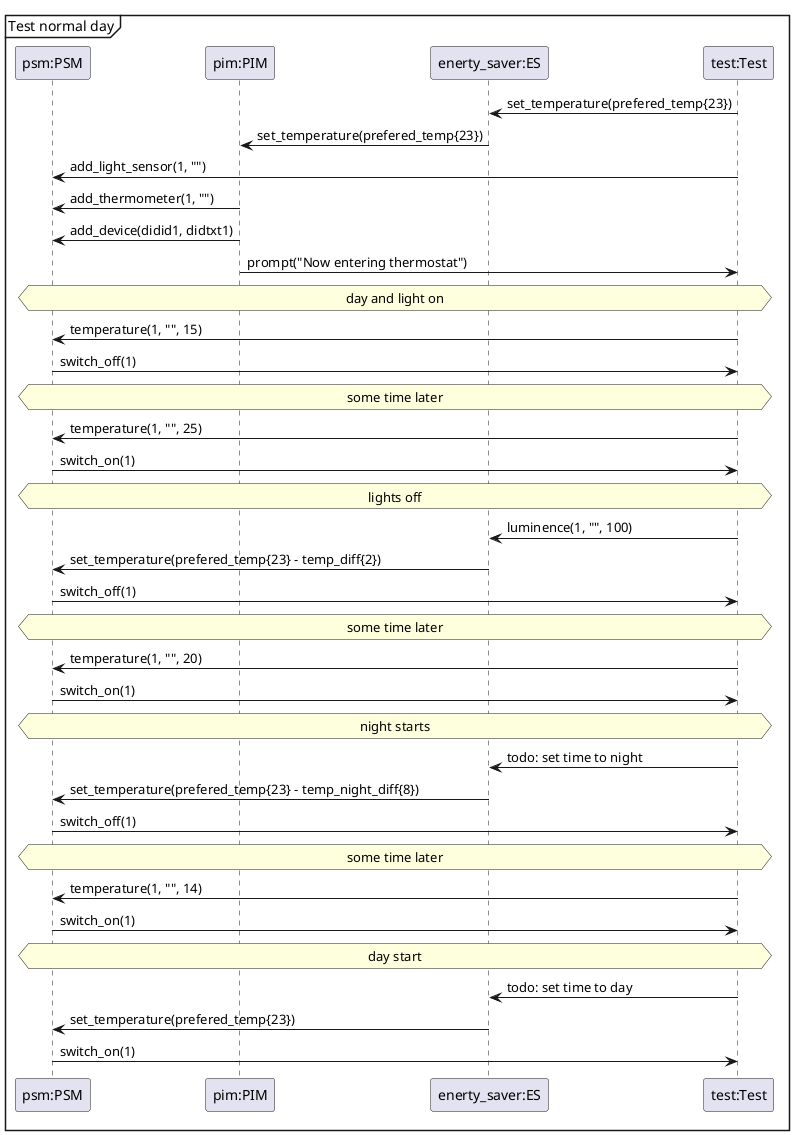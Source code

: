 @startuml sequense diagram
mainframe Test normal day

participant "psm:PSM" as psm
participant "pim:PIM" as pim
participant "enerty_saver:ES" as es
participant "test:Test" as test

'Set preferred temp
es <- test: set_temperature(prefered_temp{23})
pim <- es: set_temperature(prefered_temp{23})

psm <- test: add_light_sensor(1, "")

psm <- pim: add_thermometer(1, "")
psm <- pim: add_device(didid1, didtxt1)

pim -> test: prompt("Now entering thermostat")

hnote across: day and light on
'setup compleat

psm <- test: temperature(1, "", 15)
psm -> test: switch_off(1)

hnote across: some time later
psm <- test: temperature(1, "", 25)
psm -> test: switch_on(1)

hnote across: lights off
es <- test: luminence(1, "", 100)
psm <- es: set_temperature(prefered_temp{23} - temp_diff{2})
psm -> test: switch_off(1)

hnote across: some time later
psm <- test: temperature(1, "", 20)
psm -> test: switch_on(1)

hnote across: night starts
es <- test: todo: set time to night
psm <- es: set_temperature(prefered_temp{23} - temp_night_diff{8})
psm -> test: switch_off(1)

hnote across: some time later
psm <- test: temperature(1, "", 14)
psm -> test: switch_on(1)

hnote across: day start
es <- test: todo: set time to day
psm <- es: set_temperature(prefered_temp{23})
psm -> test: switch_on(1)



@enduml
